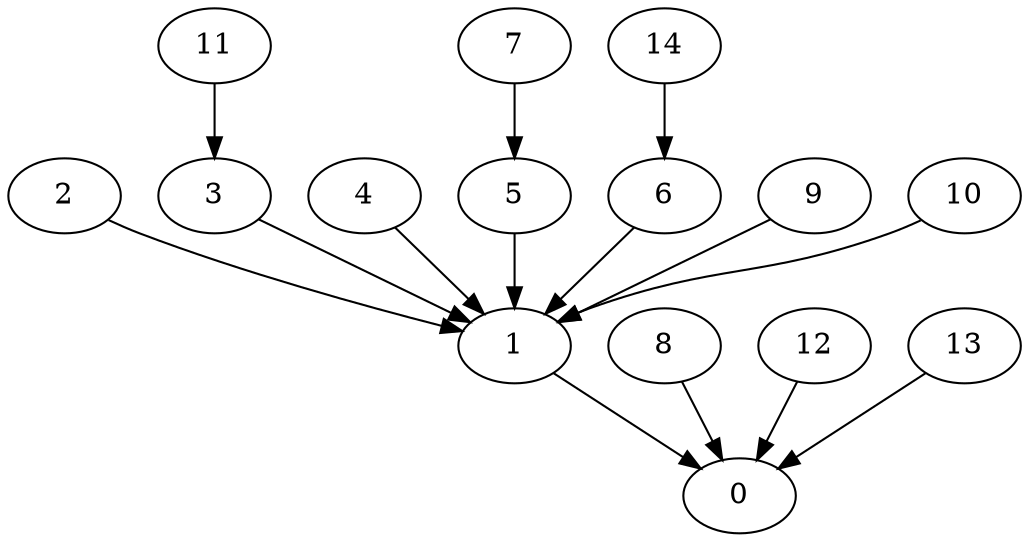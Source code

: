 /* Created by igraph 0.6.5 */
digraph {
  0;
  1;
  2;
  3;
  4;
  5;
  6;
  7;
  8;
  9;
  10;
  11;
  12;
  13;
  14;

  1 -> 0;
  2 -> 1;
  3 -> 1;
  4 -> 1;
  5 -> 1;
  6 -> 1;
  7 -> 5;
  8 -> 0;
  9 -> 1;
  10 -> 1;
  11 -> 3;
  12 -> 0;
  13 -> 0;
  14 -> 6;
}
